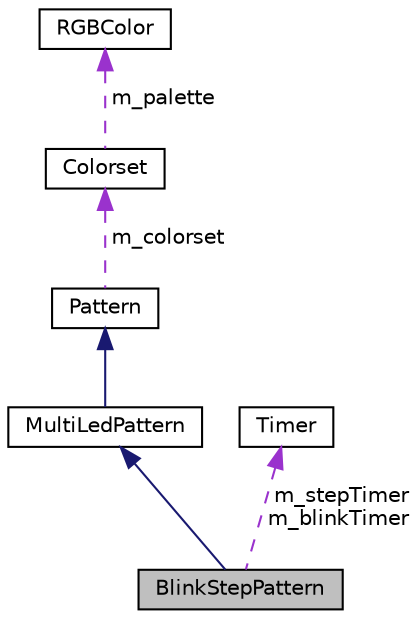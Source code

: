 digraph "BlinkStepPattern"
{
 // INTERACTIVE_SVG=YES
 // LATEX_PDF_SIZE
  bgcolor="transparent";
  edge [fontname="Helvetica",fontsize="10",labelfontname="Helvetica",labelfontsize="10"];
  node [fontname="Helvetica",fontsize="10",shape=record];
  Node1 [label="BlinkStepPattern",height=0.2,width=0.4,color="black", fillcolor="grey75", style="filled", fontcolor="black",tooltip=" "];
  Node2 -> Node1 [dir="back",color="midnightblue",fontsize="10",style="solid"];
  Node2 [label="MultiLedPattern",height=0.2,width=0.4,color="black",URL="$classMultiLedPattern.html",tooltip=" "];
  Node3 -> Node2 [dir="back",color="midnightblue",fontsize="10",style="solid"];
  Node3 [label="Pattern",height=0.2,width=0.4,color="black",URL="$classPattern.html",tooltip=" "];
  Node4 -> Node3 [dir="back",color="darkorchid3",fontsize="10",style="dashed",label=" m_colorset" ];
  Node4 [label="Colorset",height=0.2,width=0.4,color="black",URL="$classColorset.html",tooltip=" "];
  Node5 -> Node4 [dir="back",color="darkorchid3",fontsize="10",style="dashed",label=" m_palette" ];
  Node5 [label="RGBColor",height=0.2,width=0.4,color="black",URL="$classRGBColor.html",tooltip=" "];
  Node6 -> Node1 [dir="back",color="darkorchid3",fontsize="10",style="dashed",label=" m_stepTimer\nm_blinkTimer" ];
  Node6 [label="Timer",height=0.2,width=0.4,color="black",URL="$classTimer.html",tooltip=" "];
}

